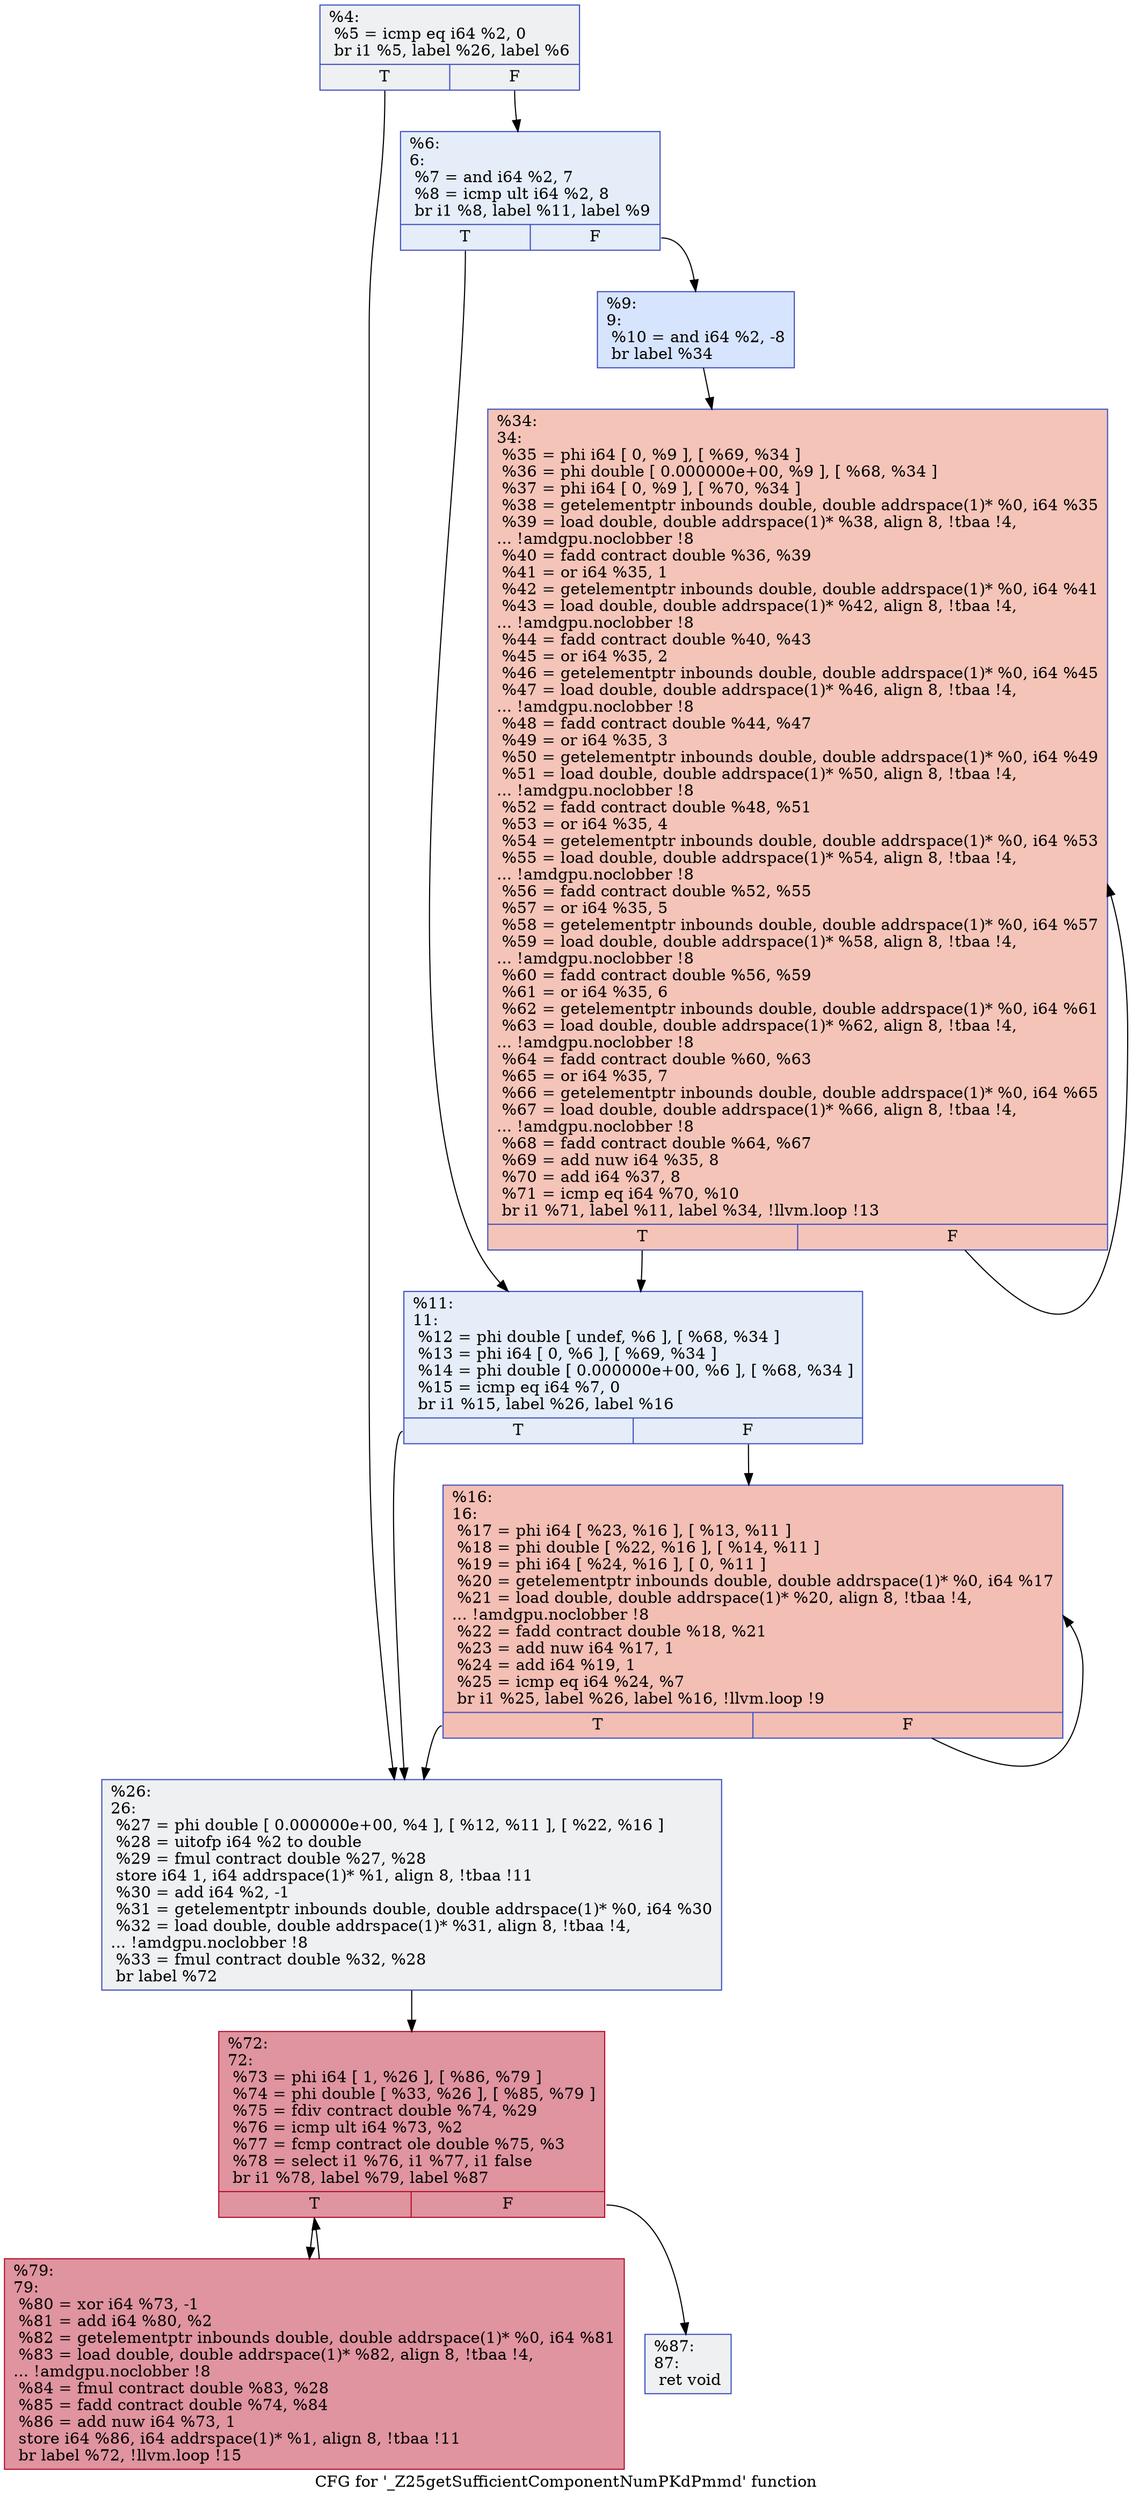digraph "CFG for '_Z25getSufficientComponentNumPKdPmmd' function" {
	label="CFG for '_Z25getSufficientComponentNumPKdPmmd' function";

	Node0x58dac70 [shape=record,color="#3d50c3ff", style=filled, fillcolor="#d9dce170",label="{%4:\l  %5 = icmp eq i64 %2, 0\l  br i1 %5, label %26, label %6\l|{<s0>T|<s1>F}}"];
	Node0x58dac70:s0 -> Node0x58db3f0;
	Node0x58dac70:s1 -> Node0x58db440;
	Node0x58db440 [shape=record,color="#3d50c3ff", style=filled, fillcolor="#c5d6f270",label="{%6:\l6:                                                \l  %7 = and i64 %2, 7\l  %8 = icmp ult i64 %2, 8\l  br i1 %8, label %11, label %9\l|{<s0>T|<s1>F}}"];
	Node0x58db440:s0 -> Node0x58dad00;
	Node0x58db440:s1 -> Node0x58db790;
	Node0x58db790 [shape=record,color="#3d50c3ff", style=filled, fillcolor="#a5c3fe70",label="{%9:\l9:                                                \l  %10 = and i64 %2, -8\l  br label %34\l}"];
	Node0x58db790 -> Node0x58db990;
	Node0x58dad00 [shape=record,color="#3d50c3ff", style=filled, fillcolor="#c5d6f270",label="{%11:\l11:                                               \l  %12 = phi double [ undef, %6 ], [ %68, %34 ]\l  %13 = phi i64 [ 0, %6 ], [ %69, %34 ]\l  %14 = phi double [ 0.000000e+00, %6 ], [ %68, %34 ]\l  %15 = icmp eq i64 %7, 0\l  br i1 %15, label %26, label %16\l|{<s0>T|<s1>F}}"];
	Node0x58dad00:s0 -> Node0x58db3f0;
	Node0x58dad00:s1 -> Node0x58dcc00;
	Node0x58dcc00 [shape=record,color="#3d50c3ff", style=filled, fillcolor="#e36c5570",label="{%16:\l16:                                               \l  %17 = phi i64 [ %23, %16 ], [ %13, %11 ]\l  %18 = phi double [ %22, %16 ], [ %14, %11 ]\l  %19 = phi i64 [ %24, %16 ], [ 0, %11 ]\l  %20 = getelementptr inbounds double, double addrspace(1)* %0, i64 %17\l  %21 = load double, double addrspace(1)* %20, align 8, !tbaa !4,\l... !amdgpu.noclobber !8\l  %22 = fadd contract double %18, %21\l  %23 = add nuw i64 %17, 1\l  %24 = add i64 %19, 1\l  %25 = icmp eq i64 %24, %7\l  br i1 %25, label %26, label %16, !llvm.loop !9\l|{<s0>T|<s1>F}}"];
	Node0x58dcc00:s0 -> Node0x58db3f0;
	Node0x58dcc00:s1 -> Node0x58dcc00;
	Node0x58db3f0 [shape=record,color="#3d50c3ff", style=filled, fillcolor="#d9dce170",label="{%26:\l26:                                               \l  %27 = phi double [ 0.000000e+00, %4 ], [ %12, %11 ], [ %22, %16 ]\l  %28 = uitofp i64 %2 to double\l  %29 = fmul contract double %27, %28\l  store i64 1, i64 addrspace(1)* %1, align 8, !tbaa !11\l  %30 = add i64 %2, -1\l  %31 = getelementptr inbounds double, double addrspace(1)* %0, i64 %30\l  %32 = load double, double addrspace(1)* %31, align 8, !tbaa !4,\l... !amdgpu.noclobber !8\l  %33 = fmul contract double %32, %28\l  br label %72\l}"];
	Node0x58db3f0 -> Node0x58dcdd0;
	Node0x58db990 [shape=record,color="#3d50c3ff", style=filled, fillcolor="#e97a5f70",label="{%34:\l34:                                               \l  %35 = phi i64 [ 0, %9 ], [ %69, %34 ]\l  %36 = phi double [ 0.000000e+00, %9 ], [ %68, %34 ]\l  %37 = phi i64 [ 0, %9 ], [ %70, %34 ]\l  %38 = getelementptr inbounds double, double addrspace(1)* %0, i64 %35\l  %39 = load double, double addrspace(1)* %38, align 8, !tbaa !4,\l... !amdgpu.noclobber !8\l  %40 = fadd contract double %36, %39\l  %41 = or i64 %35, 1\l  %42 = getelementptr inbounds double, double addrspace(1)* %0, i64 %41\l  %43 = load double, double addrspace(1)* %42, align 8, !tbaa !4,\l... !amdgpu.noclobber !8\l  %44 = fadd contract double %40, %43\l  %45 = or i64 %35, 2\l  %46 = getelementptr inbounds double, double addrspace(1)* %0, i64 %45\l  %47 = load double, double addrspace(1)* %46, align 8, !tbaa !4,\l... !amdgpu.noclobber !8\l  %48 = fadd contract double %44, %47\l  %49 = or i64 %35, 3\l  %50 = getelementptr inbounds double, double addrspace(1)* %0, i64 %49\l  %51 = load double, double addrspace(1)* %50, align 8, !tbaa !4,\l... !amdgpu.noclobber !8\l  %52 = fadd contract double %48, %51\l  %53 = or i64 %35, 4\l  %54 = getelementptr inbounds double, double addrspace(1)* %0, i64 %53\l  %55 = load double, double addrspace(1)* %54, align 8, !tbaa !4,\l... !amdgpu.noclobber !8\l  %56 = fadd contract double %52, %55\l  %57 = or i64 %35, 5\l  %58 = getelementptr inbounds double, double addrspace(1)* %0, i64 %57\l  %59 = load double, double addrspace(1)* %58, align 8, !tbaa !4,\l... !amdgpu.noclobber !8\l  %60 = fadd contract double %56, %59\l  %61 = or i64 %35, 6\l  %62 = getelementptr inbounds double, double addrspace(1)* %0, i64 %61\l  %63 = load double, double addrspace(1)* %62, align 8, !tbaa !4,\l... !amdgpu.noclobber !8\l  %64 = fadd contract double %60, %63\l  %65 = or i64 %35, 7\l  %66 = getelementptr inbounds double, double addrspace(1)* %0, i64 %65\l  %67 = load double, double addrspace(1)* %66, align 8, !tbaa !4,\l... !amdgpu.noclobber !8\l  %68 = fadd contract double %64, %67\l  %69 = add nuw i64 %35, 8\l  %70 = add i64 %37, 8\l  %71 = icmp eq i64 %70, %10\l  br i1 %71, label %11, label %34, !llvm.loop !13\l|{<s0>T|<s1>F}}"];
	Node0x58db990:s0 -> Node0x58dad00;
	Node0x58db990:s1 -> Node0x58db990;
	Node0x58dcdd0 [shape=record,color="#b70d28ff", style=filled, fillcolor="#b70d2870",label="{%72:\l72:                                               \l  %73 = phi i64 [ 1, %26 ], [ %86, %79 ]\l  %74 = phi double [ %33, %26 ], [ %85, %79 ]\l  %75 = fdiv contract double %74, %29\l  %76 = icmp ult i64 %73, %2\l  %77 = fcmp contract ole double %75, %3\l  %78 = select i1 %76, i1 %77, i1 false\l  br i1 %78, label %79, label %87\l|{<s0>T|<s1>F}}"];
	Node0x58dcdd0:s0 -> Node0x58e1190;
	Node0x58dcdd0:s1 -> Node0x58e15e0;
	Node0x58e1190 [shape=record,color="#b70d28ff", style=filled, fillcolor="#b70d2870",label="{%79:\l79:                                               \l  %80 = xor i64 %73, -1\l  %81 = add i64 %80, %2\l  %82 = getelementptr inbounds double, double addrspace(1)* %0, i64 %81\l  %83 = load double, double addrspace(1)* %82, align 8, !tbaa !4,\l... !amdgpu.noclobber !8\l  %84 = fmul contract double %83, %28\l  %85 = fadd contract double %74, %84\l  %86 = add nuw i64 %73, 1\l  store i64 %86, i64 addrspace(1)* %1, align 8, !tbaa !11\l  br label %72, !llvm.loop !15\l}"];
	Node0x58e1190 -> Node0x58dcdd0;
	Node0x58e15e0 [shape=record,color="#3d50c3ff", style=filled, fillcolor="#d9dce170",label="{%87:\l87:                                               \l  ret void\l}"];
}
